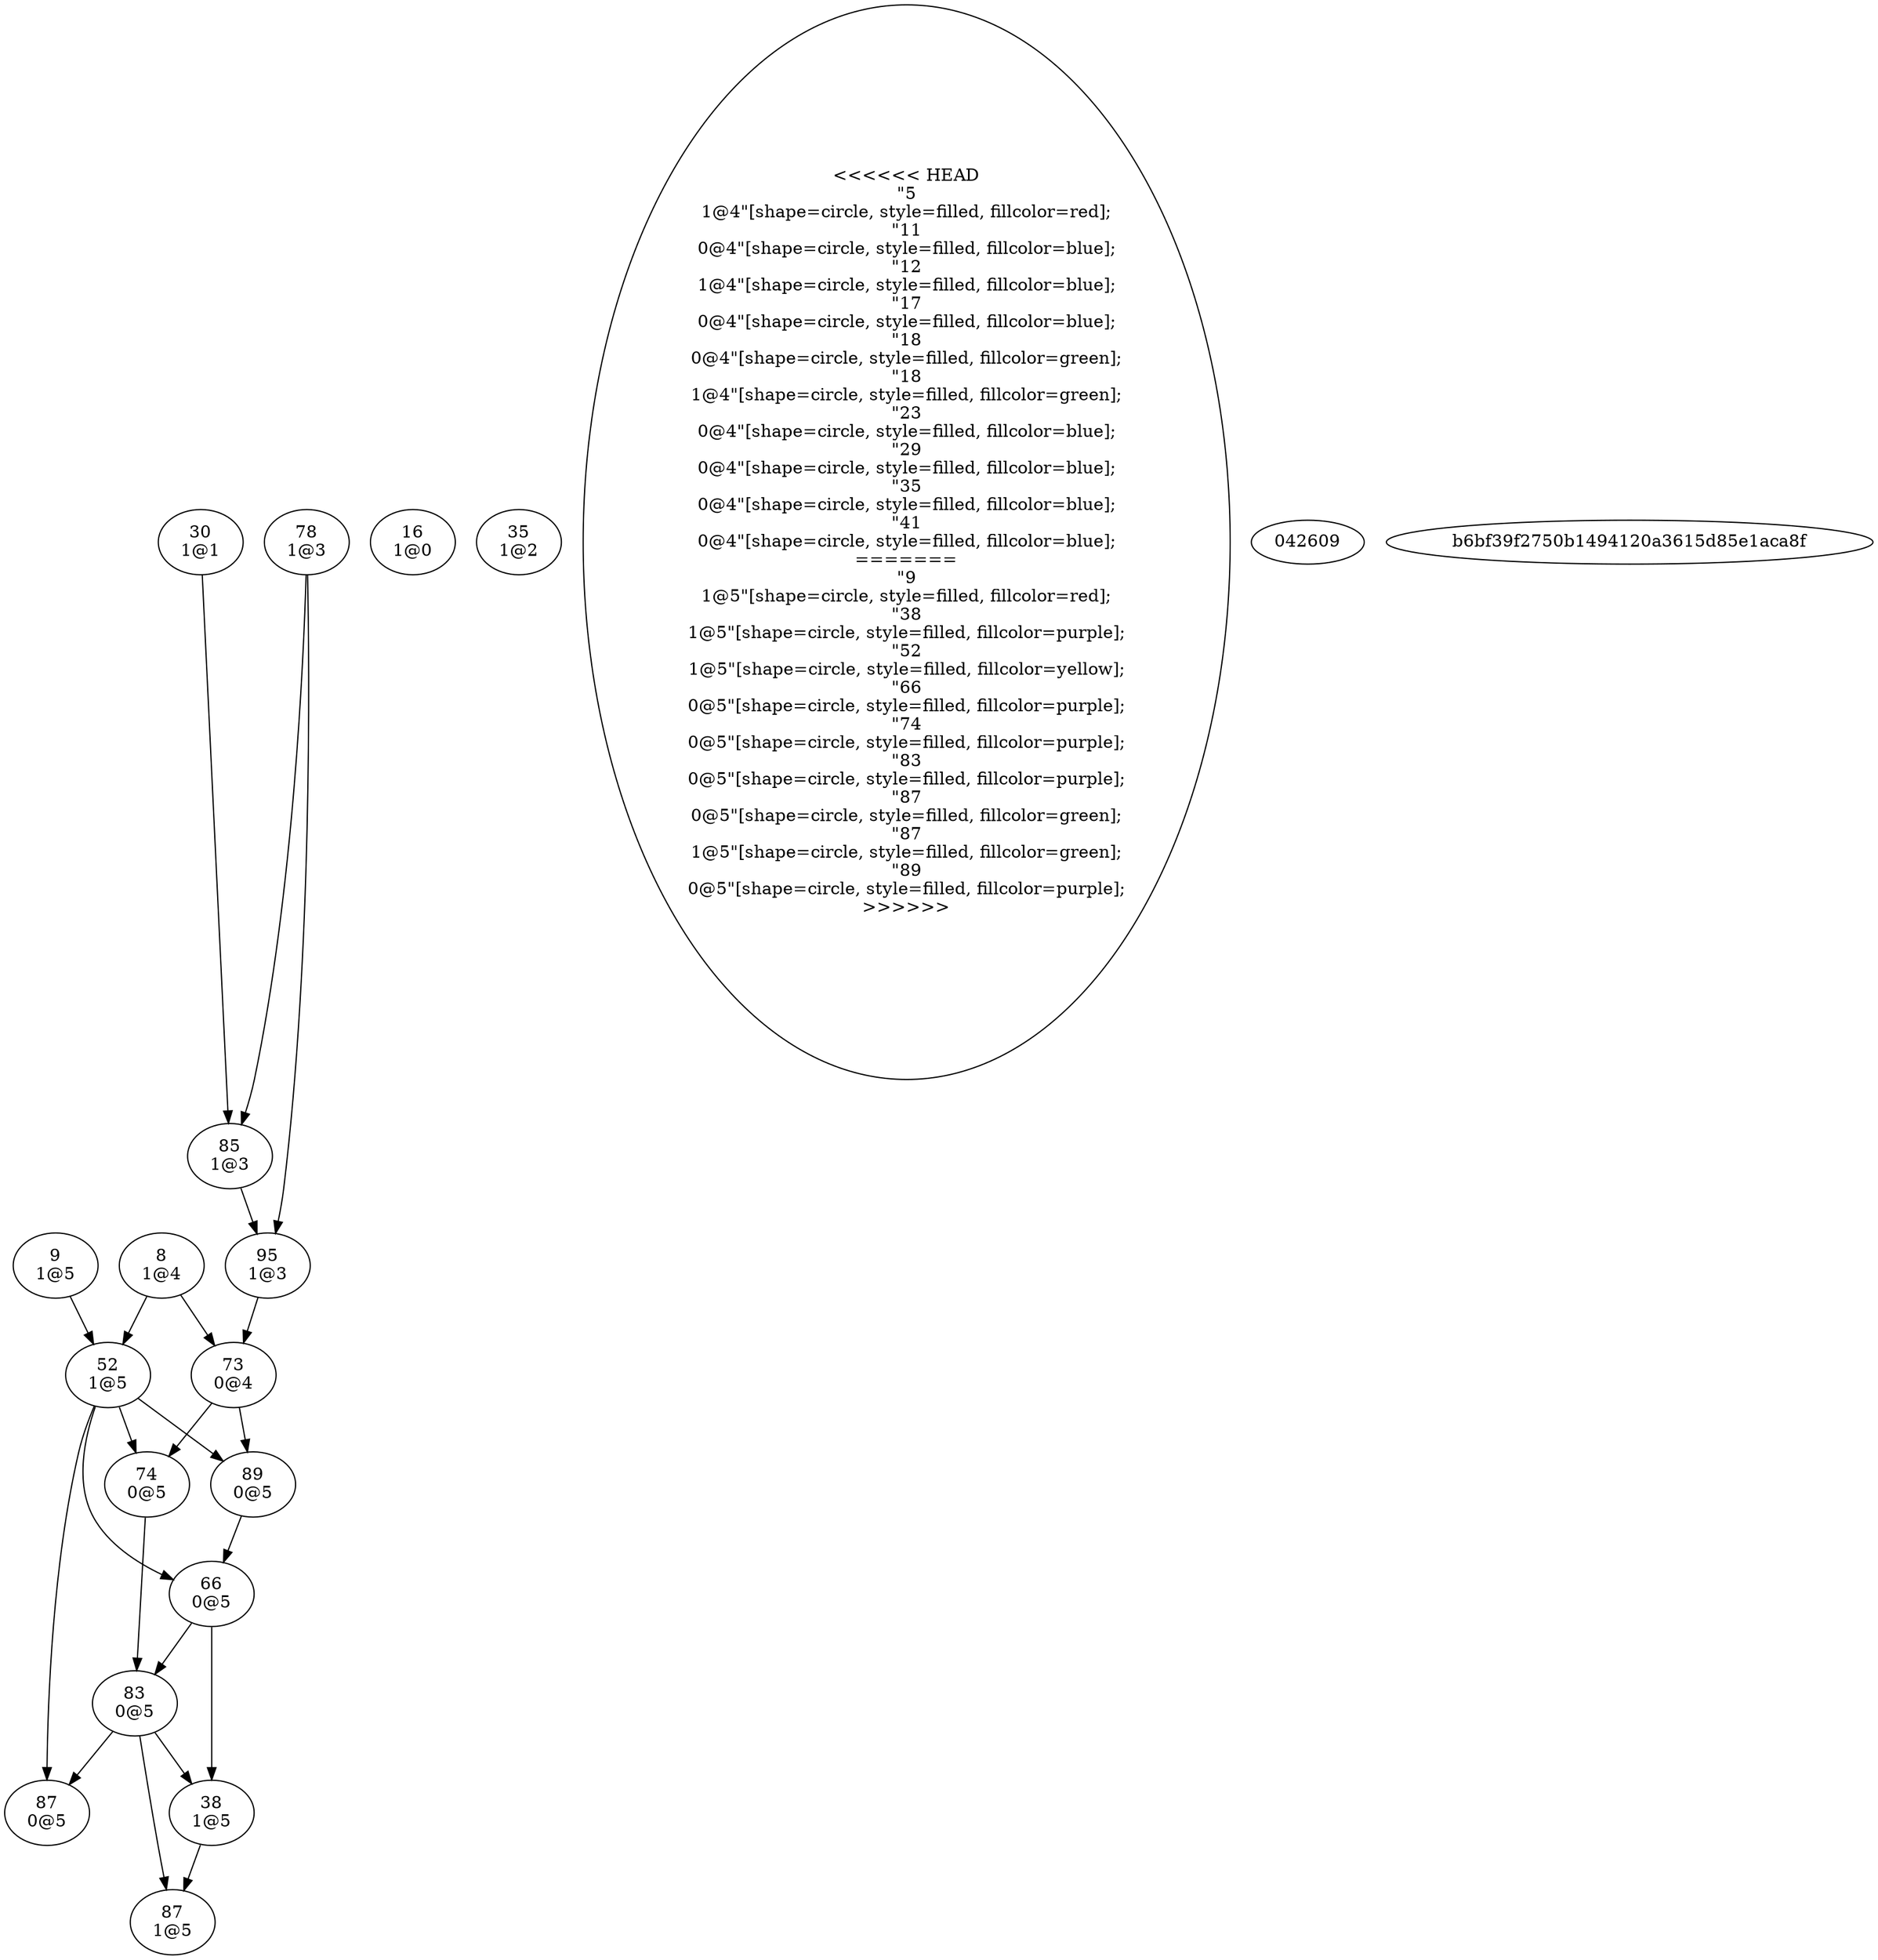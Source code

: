digraph {
"8
1@4"->"52
1@5";
"8
1@4"->"73
0@4";
"9
1@5"->"52
1@5";
"16
1@0";
"30
1@1"->"85
1@3";
"35
1@2";
"38
1@5"->"87
1@5";
"52
1@5"->"66
0@5";
"52
1@5"->"74
0@5";
"52
1@5"->"87
0@5";
"52
1@5"->"89
0@5";
"66
0@5"->"38
1@5";
"66
0@5"->"83
0@5";
"73
0@4"->"74
0@5";
"73
0@4"->"89
0@5";
"74
0@5"->"83
0@5";
"78
1@3"->"85
1@3";
"78
1@3"->"95
1@3";
"83
0@5"->"38
1@5";
"83
0@5"->"87
0@5";
"83
0@5"->"87
1@5";
"85
1@3"->"95
1@3";
"87
0@5";
"87
1@5";
"89
0@5"->"66
0@5";
"95
1@3"->"73
0@4";
<<<<<<< HEAD
"5
1@4"[shape=circle, style=filled, fillcolor=red];
"11
0@4"[shape=circle, style=filled, fillcolor=blue];
"12
1@4"[shape=circle, style=filled, fillcolor=blue];
"17
0@4"[shape=circle, style=filled, fillcolor=blue];
"18
0@4"[shape=circle, style=filled, fillcolor=green];
"18
1@4"[shape=circle, style=filled, fillcolor=green];
"23
0@4"[shape=circle, style=filled, fillcolor=blue];
"29
0@4"[shape=circle, style=filled, fillcolor=blue];
"35
0@4"[shape=circle, style=filled, fillcolor=blue];
"41
0@4"[shape=circle, style=filled, fillcolor=blue];
=======
"9
1@5"[shape=circle, style=filled, fillcolor=red];
"38
1@5"[shape=circle, style=filled, fillcolor=purple];
"52
1@5"[shape=circle, style=filled, fillcolor=yellow];
"66
0@5"[shape=circle, style=filled, fillcolor=purple];
"74
0@5"[shape=circle, style=filled, fillcolor=purple];
"83
0@5"[shape=circle, style=filled, fillcolor=purple];
"87
0@5"[shape=circle, style=filled, fillcolor=green];
"87
1@5"[shape=circle, style=filled, fillcolor=green];
"89
0@5"[shape=circle, style=filled, fillcolor=purple];
>>>>>>> 042609b6bf39f2750b1494120a3615d85e1aca8f
}